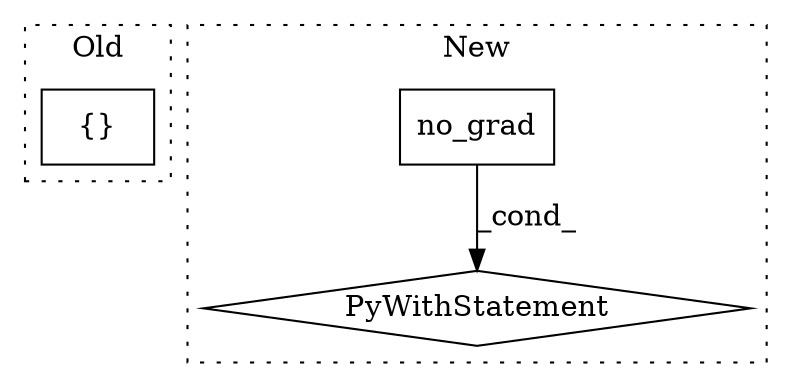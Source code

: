digraph G {
subgraph cluster0 {
1 [label="{}" a="4" s="8518" l="2" shape="box"];
label = "Old";
style="dotted";
}
subgraph cluster1 {
2 [label="no_grad" a="32" s="9199" l="9" shape="box"];
3 [label="PyWithStatement" a="104" s="9183,9208" l="10,2" shape="diamond"];
label = "New";
style="dotted";
}
2 -> 3 [label="_cond_"];
}